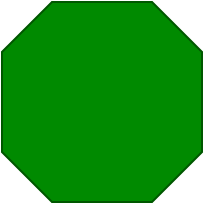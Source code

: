 <mxfile>
    <diagram id="Sp1kb9McyO1wckovYOnh" name="第 1 页">
        <mxGraphModel dx="240" dy="527" grid="1" gridSize="10" guides="1" tooltips="1" connect="1" arrows="1" fold="1" page="1" pageScale="1" pageWidth="827" pageHeight="1169" math="0" shadow="0">
            <root>
                <mxCell id="0"/>
                <mxCell id="1" parent="0"/>
                <mxCell id="2" value="" style="verticalLabelPosition=bottom;verticalAlign=top;html=1;shape=mxgraph.basic.polygon;polyCoords=[[0.25,0],[0.75,0],[1,0.25],[1,0.75],[0.75,1],[0.25,1],[0,0.75],[0,0.25]];polyline=0;fillColor=#008a00;fontColor=#ffffff;strokeColor=#005700;" vertex="1" parent="1">
                    <mxGeometry x="80" y="220" width="100" height="100" as="geometry"/>
                </mxCell>
            </root>
        </mxGraphModel>
    </diagram>
</mxfile>